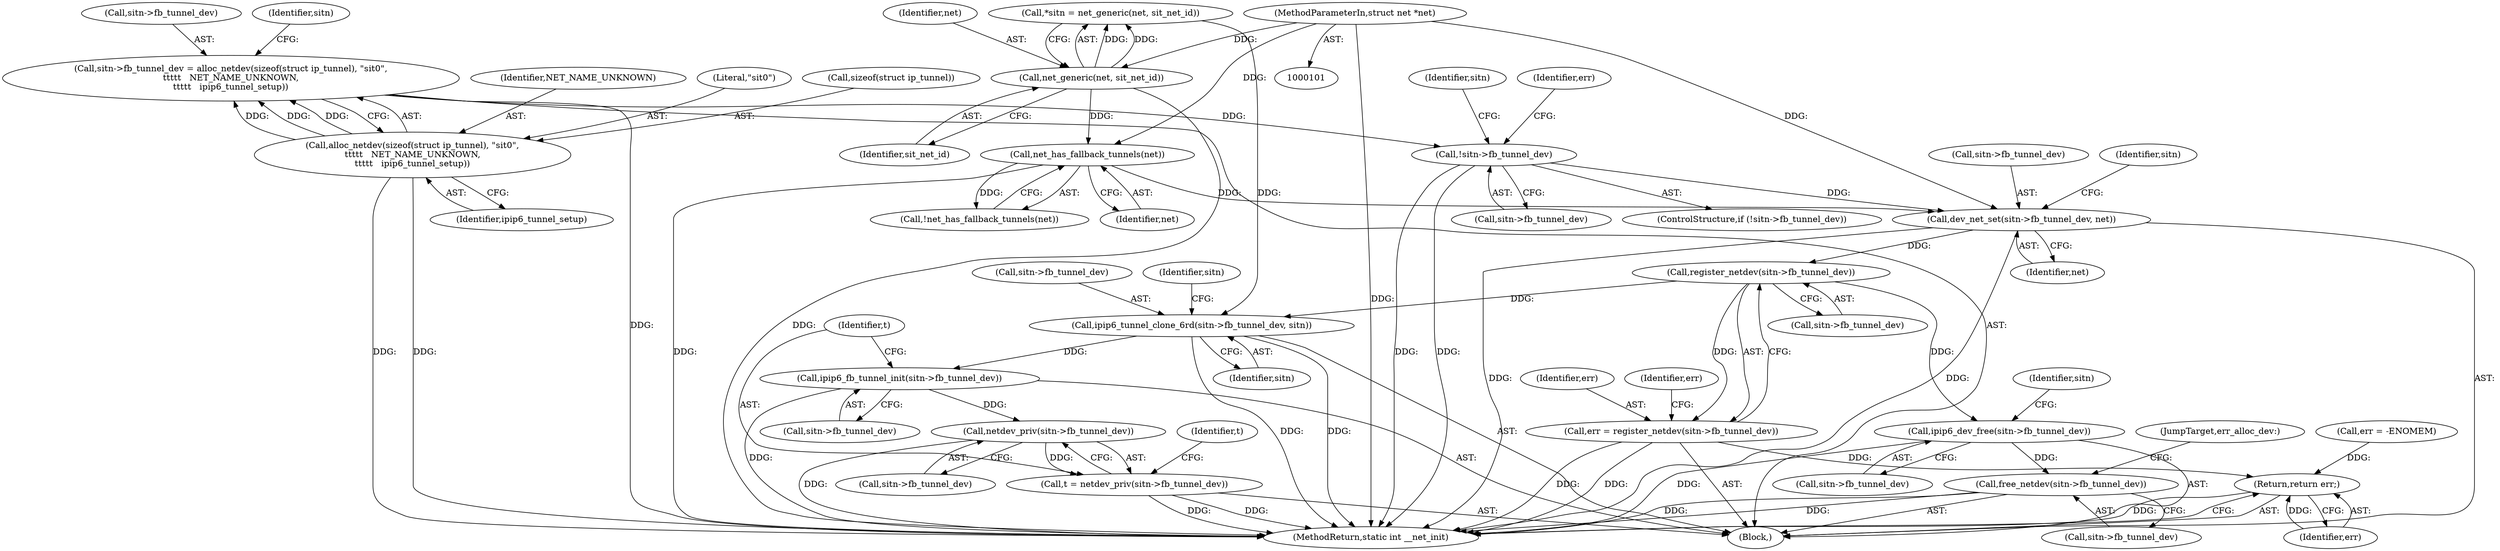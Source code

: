 digraph "0_linux_07f12b26e21ab359261bf75cfcb424fdc7daeb6d@pointer" {
"1000175" [label="(Call,dev_net_set(sitn->fb_tunnel_dev, net))"];
"1000165" [label="(Call,!sitn->fb_tunnel_dev)"];
"1000154" [label="(Call,sitn->fb_tunnel_dev = alloc_netdev(sizeof(struct ip_tunnel), \"sit0\",\n\t\t\t\t\t   NET_NAME_UNKNOWN,\n\t\t\t\t\t   ipip6_tunnel_setup))"];
"1000158" [label="(Call,alloc_netdev(sizeof(struct ip_tunnel), \"sit0\",\n\t\t\t\t\t   NET_NAME_UNKNOWN,\n\t\t\t\t\t   ipip6_tunnel_setup))"];
"1000150" [label="(Call,net_has_fallback_tunnels(net))"];
"1000107" [label="(Call,net_generic(net, sit_net_id))"];
"1000102" [label="(MethodParameterIn,struct net *net)"];
"1000197" [label="(Call,register_netdev(sitn->fb_tunnel_dev))"];
"1000195" [label="(Call,err = register_netdev(sitn->fb_tunnel_dev))"];
"1000242" [label="(Return,return err;)"];
"1000204" [label="(Call,ipip6_tunnel_clone_6rd(sitn->fb_tunnel_dev, sitn))"];
"1000209" [label="(Call,ipip6_fb_tunnel_init(sitn->fb_tunnel_dev))"];
"1000215" [label="(Call,netdev_priv(sitn->fb_tunnel_dev))"];
"1000213" [label="(Call,t = netdev_priv(sitn->fb_tunnel_dev))"];
"1000233" [label="(Call,ipip6_dev_free(sitn->fb_tunnel_dev))"];
"1000237" [label="(Call,free_netdev(sitn->fb_tunnel_dev))"];
"1000204" [label="(Call,ipip6_tunnel_clone_6rd(sitn->fb_tunnel_dev, sitn))"];
"1000167" [label="(Identifier,sitn)"];
"1000209" [label="(Call,ipip6_fb_tunnel_init(sitn->fb_tunnel_dev))"];
"1000163" [label="(Identifier,ipip6_tunnel_setup)"];
"1000155" [label="(Call,sitn->fb_tunnel_dev)"];
"1000213" [label="(Call,t = netdev_priv(sitn->fb_tunnel_dev))"];
"1000161" [label="(Literal,\"sit0\")"];
"1000108" [label="(Identifier,net)"];
"1000234" [label="(Call,sitn->fb_tunnel_dev)"];
"1000196" [label="(Identifier,err)"];
"1000211" [label="(Identifier,sitn)"];
"1000159" [label="(Call,sizeof(struct ip_tunnel))"];
"1000208" [label="(Identifier,sitn)"];
"1000149" [label="(Call,!net_has_fallback_tunnels(net))"];
"1000233" [label="(Call,ipip6_dev_free(sitn->fb_tunnel_dev))"];
"1000166" [label="(Call,sitn->fb_tunnel_dev)"];
"1000205" [label="(Call,sitn->fb_tunnel_dev)"];
"1000164" [label="(ControlStructure,if (!sitn->fb_tunnel_dev))"];
"1000151" [label="(Identifier,net)"];
"1000202" [label="(Identifier,err)"];
"1000238" [label="(Call,sitn->fb_tunnel_dev)"];
"1000215" [label="(Call,netdev_priv(sitn->fb_tunnel_dev))"];
"1000179" [label="(Identifier,net)"];
"1000162" [label="(Identifier,NET_NAME_UNKNOWN)"];
"1000214" [label="(Identifier,t)"];
"1000154" [label="(Call,sitn->fb_tunnel_dev = alloc_netdev(sizeof(struct ip_tunnel), \"sit0\",\n\t\t\t\t\t   NET_NAME_UNKNOWN,\n\t\t\t\t\t   ipip6_tunnel_setup))"];
"1000170" [label="(Call,err = -ENOMEM)"];
"1000150" [label="(Call,net_has_fallback_tunnels(net))"];
"1000242" [label="(Return,return err;)"];
"1000216" [label="(Call,sitn->fb_tunnel_dev)"];
"1000243" [label="(Identifier,err)"];
"1000244" [label="(MethodReturn,static int __net_init)"];
"1000197" [label="(Call,register_netdev(sitn->fb_tunnel_dev))"];
"1000107" [label="(Call,net_generic(net, sit_net_id))"];
"1000105" [label="(Call,*sitn = net_generic(net, sit_net_id))"];
"1000177" [label="(Identifier,sitn)"];
"1000241" [label="(JumpTarget,err_alloc_dev:)"];
"1000195" [label="(Call,err = register_netdev(sitn->fb_tunnel_dev))"];
"1000237" [label="(Call,free_netdev(sitn->fb_tunnel_dev))"];
"1000176" [label="(Call,sitn->fb_tunnel_dev)"];
"1000198" [label="(Call,sitn->fb_tunnel_dev)"];
"1000109" [label="(Identifier,sit_net_id)"];
"1000165" [label="(Call,!sitn->fb_tunnel_dev)"];
"1000171" [label="(Identifier,err)"];
"1000102" [label="(MethodParameterIn,struct net *net)"];
"1000158" [label="(Call,alloc_netdev(sizeof(struct ip_tunnel), \"sit0\",\n\t\t\t\t\t   NET_NAME_UNKNOWN,\n\t\t\t\t\t   ipip6_tunnel_setup))"];
"1000175" [label="(Call,dev_net_set(sitn->fb_tunnel_dev, net))"];
"1000239" [label="(Identifier,sitn)"];
"1000210" [label="(Call,sitn->fb_tunnel_dev)"];
"1000183" [label="(Identifier,sitn)"];
"1000103" [label="(Block,)"];
"1000222" [label="(Identifier,t)"];
"1000175" -> "1000103"  [label="AST: "];
"1000175" -> "1000179"  [label="CFG: "];
"1000176" -> "1000175"  [label="AST: "];
"1000179" -> "1000175"  [label="AST: "];
"1000183" -> "1000175"  [label="CFG: "];
"1000175" -> "1000244"  [label="DDG: "];
"1000175" -> "1000244"  [label="DDG: "];
"1000165" -> "1000175"  [label="DDG: "];
"1000150" -> "1000175"  [label="DDG: "];
"1000102" -> "1000175"  [label="DDG: "];
"1000175" -> "1000197"  [label="DDG: "];
"1000165" -> "1000164"  [label="AST: "];
"1000165" -> "1000166"  [label="CFG: "];
"1000166" -> "1000165"  [label="AST: "];
"1000171" -> "1000165"  [label="CFG: "];
"1000177" -> "1000165"  [label="CFG: "];
"1000165" -> "1000244"  [label="DDG: "];
"1000165" -> "1000244"  [label="DDG: "];
"1000154" -> "1000165"  [label="DDG: "];
"1000154" -> "1000103"  [label="AST: "];
"1000154" -> "1000158"  [label="CFG: "];
"1000155" -> "1000154"  [label="AST: "];
"1000158" -> "1000154"  [label="AST: "];
"1000167" -> "1000154"  [label="CFG: "];
"1000154" -> "1000244"  [label="DDG: "];
"1000158" -> "1000154"  [label="DDG: "];
"1000158" -> "1000154"  [label="DDG: "];
"1000158" -> "1000154"  [label="DDG: "];
"1000158" -> "1000163"  [label="CFG: "];
"1000159" -> "1000158"  [label="AST: "];
"1000161" -> "1000158"  [label="AST: "];
"1000162" -> "1000158"  [label="AST: "];
"1000163" -> "1000158"  [label="AST: "];
"1000158" -> "1000244"  [label="DDG: "];
"1000158" -> "1000244"  [label="DDG: "];
"1000150" -> "1000149"  [label="AST: "];
"1000150" -> "1000151"  [label="CFG: "];
"1000151" -> "1000150"  [label="AST: "];
"1000149" -> "1000150"  [label="CFG: "];
"1000150" -> "1000244"  [label="DDG: "];
"1000150" -> "1000149"  [label="DDG: "];
"1000107" -> "1000150"  [label="DDG: "];
"1000102" -> "1000150"  [label="DDG: "];
"1000107" -> "1000105"  [label="AST: "];
"1000107" -> "1000109"  [label="CFG: "];
"1000108" -> "1000107"  [label="AST: "];
"1000109" -> "1000107"  [label="AST: "];
"1000105" -> "1000107"  [label="CFG: "];
"1000107" -> "1000244"  [label="DDG: "];
"1000107" -> "1000105"  [label="DDG: "];
"1000107" -> "1000105"  [label="DDG: "];
"1000102" -> "1000107"  [label="DDG: "];
"1000102" -> "1000101"  [label="AST: "];
"1000102" -> "1000244"  [label="DDG: "];
"1000197" -> "1000195"  [label="AST: "];
"1000197" -> "1000198"  [label="CFG: "];
"1000198" -> "1000197"  [label="AST: "];
"1000195" -> "1000197"  [label="CFG: "];
"1000197" -> "1000195"  [label="DDG: "];
"1000197" -> "1000204"  [label="DDG: "];
"1000197" -> "1000233"  [label="DDG: "];
"1000195" -> "1000103"  [label="AST: "];
"1000196" -> "1000195"  [label="AST: "];
"1000202" -> "1000195"  [label="CFG: "];
"1000195" -> "1000244"  [label="DDG: "];
"1000195" -> "1000244"  [label="DDG: "];
"1000195" -> "1000242"  [label="DDG: "];
"1000242" -> "1000103"  [label="AST: "];
"1000242" -> "1000243"  [label="CFG: "];
"1000243" -> "1000242"  [label="AST: "];
"1000244" -> "1000242"  [label="CFG: "];
"1000242" -> "1000244"  [label="DDG: "];
"1000243" -> "1000242"  [label="DDG: "];
"1000170" -> "1000242"  [label="DDG: "];
"1000204" -> "1000103"  [label="AST: "];
"1000204" -> "1000208"  [label="CFG: "];
"1000205" -> "1000204"  [label="AST: "];
"1000208" -> "1000204"  [label="AST: "];
"1000211" -> "1000204"  [label="CFG: "];
"1000204" -> "1000244"  [label="DDG: "];
"1000204" -> "1000244"  [label="DDG: "];
"1000105" -> "1000204"  [label="DDG: "];
"1000204" -> "1000209"  [label="DDG: "];
"1000209" -> "1000103"  [label="AST: "];
"1000209" -> "1000210"  [label="CFG: "];
"1000210" -> "1000209"  [label="AST: "];
"1000214" -> "1000209"  [label="CFG: "];
"1000209" -> "1000244"  [label="DDG: "];
"1000209" -> "1000215"  [label="DDG: "];
"1000215" -> "1000213"  [label="AST: "];
"1000215" -> "1000216"  [label="CFG: "];
"1000216" -> "1000215"  [label="AST: "];
"1000213" -> "1000215"  [label="CFG: "];
"1000215" -> "1000244"  [label="DDG: "];
"1000215" -> "1000213"  [label="DDG: "];
"1000213" -> "1000103"  [label="AST: "];
"1000214" -> "1000213"  [label="AST: "];
"1000222" -> "1000213"  [label="CFG: "];
"1000213" -> "1000244"  [label="DDG: "];
"1000213" -> "1000244"  [label="DDG: "];
"1000233" -> "1000103"  [label="AST: "];
"1000233" -> "1000234"  [label="CFG: "];
"1000234" -> "1000233"  [label="AST: "];
"1000239" -> "1000233"  [label="CFG: "];
"1000233" -> "1000244"  [label="DDG: "];
"1000233" -> "1000237"  [label="DDG: "];
"1000237" -> "1000103"  [label="AST: "];
"1000237" -> "1000238"  [label="CFG: "];
"1000238" -> "1000237"  [label="AST: "];
"1000241" -> "1000237"  [label="CFG: "];
"1000237" -> "1000244"  [label="DDG: "];
"1000237" -> "1000244"  [label="DDG: "];
}
